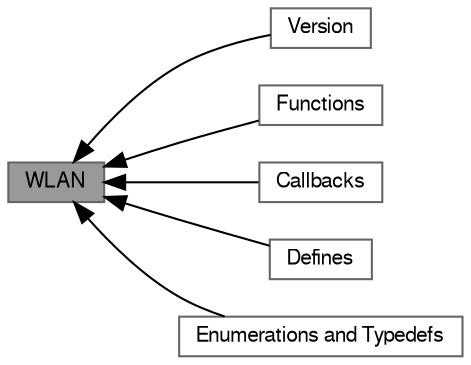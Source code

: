 digraph "WLAN"
{
 // LATEX_PDF_SIZE
  bgcolor="transparent";
  edge [fontname=FreeSans,fontsize=10,labelfontname=FreeSans,labelfontsize=10];
  node [fontname=FreeSans,fontsize=10,shape=box,height=0.2,width=0.4];
  rankdir=LR;
  Node6 [label="Version",height=0.2,width=0.4,color="grey40", fillcolor="white", style="filled",URL="$group___v_e_r_s_i_o_n.html",tooltip="Describes the APIs for reading the version information of the WINC firmware."];
  Node5 [label="Functions",height=0.2,width=0.4,color="grey40", fillcolor="white", style="filled",URL="$group___w_l_a_n_a_p_i.html",tooltip="Here are listed all the functions that implement the Wlan APIs."];
  Node2 [label="Callbacks",height=0.2,width=0.4,color="grey40", fillcolor="white", style="filled",URL="$group___w_l_a_n_callbacks.html",tooltip="Provides detail on the available callbacks for the Wlan APIs."];
  Node3 [label="Defines",height=0.2,width=0.4,color="grey40", fillcolor="white", style="filled",URL="$group___wlan_defines.html",tooltip="Specifies the macros and defines used by the Wlan APIs."];
  Node4 [label="Enumerations and Typedefs",height=0.2,width=0.4,color="grey40", fillcolor="white", style="filled",URL="$group___wlan_enums.html",tooltip="Specifies the enums and Data Structures used by the Wlan APIs."];
  Node1 [label="WLAN",height=0.2,width=0.4,color="gray40", fillcolor="grey60", style="filled", fontcolor="black",tooltip=" "];
  Node1->Node2 [shape=plaintext, dir="back", style="solid"];
  Node1->Node3 [shape=plaintext, dir="back", style="solid"];
  Node1->Node4 [shape=plaintext, dir="back", style="solid"];
  Node1->Node5 [shape=plaintext, dir="back", style="solid"];
  Node1->Node6 [shape=plaintext, dir="back", style="solid"];
}
